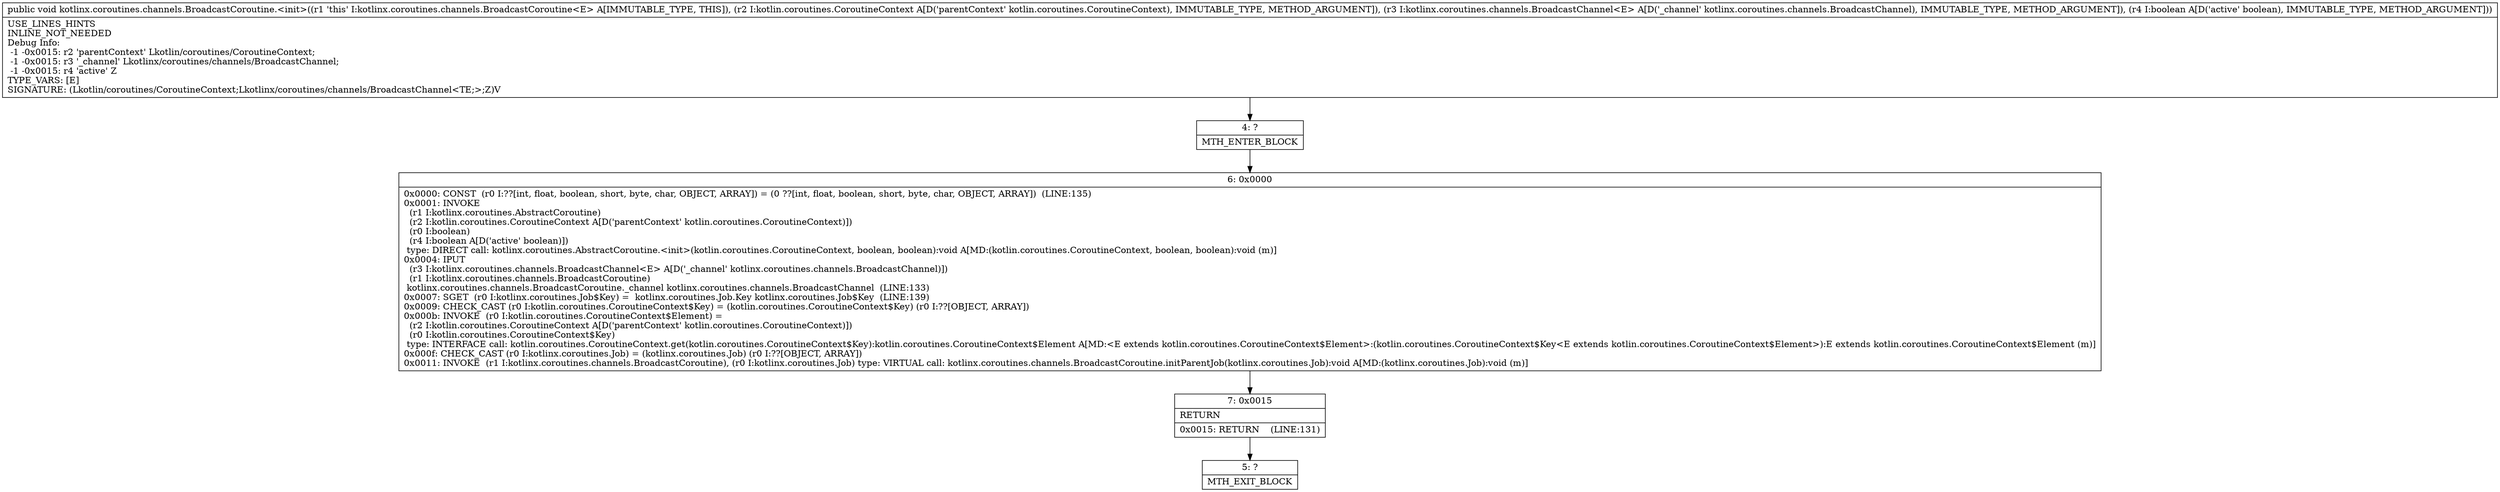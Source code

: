 digraph "CFG forkotlinx.coroutines.channels.BroadcastCoroutine.\<init\>(Lkotlin\/coroutines\/CoroutineContext;Lkotlinx\/coroutines\/channels\/BroadcastChannel;Z)V" {
Node_4 [shape=record,label="{4\:\ ?|MTH_ENTER_BLOCK\l}"];
Node_6 [shape=record,label="{6\:\ 0x0000|0x0000: CONST  (r0 I:??[int, float, boolean, short, byte, char, OBJECT, ARRAY]) = (0 ??[int, float, boolean, short, byte, char, OBJECT, ARRAY])  (LINE:135)\l0x0001: INVOKE  \l  (r1 I:kotlinx.coroutines.AbstractCoroutine)\l  (r2 I:kotlin.coroutines.CoroutineContext A[D('parentContext' kotlin.coroutines.CoroutineContext)])\l  (r0 I:boolean)\l  (r4 I:boolean A[D('active' boolean)])\l type: DIRECT call: kotlinx.coroutines.AbstractCoroutine.\<init\>(kotlin.coroutines.CoroutineContext, boolean, boolean):void A[MD:(kotlin.coroutines.CoroutineContext, boolean, boolean):void (m)]\l0x0004: IPUT  \l  (r3 I:kotlinx.coroutines.channels.BroadcastChannel\<E\> A[D('_channel' kotlinx.coroutines.channels.BroadcastChannel)])\l  (r1 I:kotlinx.coroutines.channels.BroadcastCoroutine)\l kotlinx.coroutines.channels.BroadcastCoroutine._channel kotlinx.coroutines.channels.BroadcastChannel  (LINE:133)\l0x0007: SGET  (r0 I:kotlinx.coroutines.Job$Key) =  kotlinx.coroutines.Job.Key kotlinx.coroutines.Job$Key  (LINE:139)\l0x0009: CHECK_CAST (r0 I:kotlin.coroutines.CoroutineContext$Key) = (kotlin.coroutines.CoroutineContext$Key) (r0 I:??[OBJECT, ARRAY]) \l0x000b: INVOKE  (r0 I:kotlin.coroutines.CoroutineContext$Element) = \l  (r2 I:kotlin.coroutines.CoroutineContext A[D('parentContext' kotlin.coroutines.CoroutineContext)])\l  (r0 I:kotlin.coroutines.CoroutineContext$Key)\l type: INTERFACE call: kotlin.coroutines.CoroutineContext.get(kotlin.coroutines.CoroutineContext$Key):kotlin.coroutines.CoroutineContext$Element A[MD:\<E extends kotlin.coroutines.CoroutineContext$Element\>:(kotlin.coroutines.CoroutineContext$Key\<E extends kotlin.coroutines.CoroutineContext$Element\>):E extends kotlin.coroutines.CoroutineContext$Element (m)]\l0x000f: CHECK_CAST (r0 I:kotlinx.coroutines.Job) = (kotlinx.coroutines.Job) (r0 I:??[OBJECT, ARRAY]) \l0x0011: INVOKE  (r1 I:kotlinx.coroutines.channels.BroadcastCoroutine), (r0 I:kotlinx.coroutines.Job) type: VIRTUAL call: kotlinx.coroutines.channels.BroadcastCoroutine.initParentJob(kotlinx.coroutines.Job):void A[MD:(kotlinx.coroutines.Job):void (m)]\l}"];
Node_7 [shape=record,label="{7\:\ 0x0015|RETURN\l|0x0015: RETURN    (LINE:131)\l}"];
Node_5 [shape=record,label="{5\:\ ?|MTH_EXIT_BLOCK\l}"];
MethodNode[shape=record,label="{public void kotlinx.coroutines.channels.BroadcastCoroutine.\<init\>((r1 'this' I:kotlinx.coroutines.channels.BroadcastCoroutine\<E\> A[IMMUTABLE_TYPE, THIS]), (r2 I:kotlin.coroutines.CoroutineContext A[D('parentContext' kotlin.coroutines.CoroutineContext), IMMUTABLE_TYPE, METHOD_ARGUMENT]), (r3 I:kotlinx.coroutines.channels.BroadcastChannel\<E\> A[D('_channel' kotlinx.coroutines.channels.BroadcastChannel), IMMUTABLE_TYPE, METHOD_ARGUMENT]), (r4 I:boolean A[D('active' boolean), IMMUTABLE_TYPE, METHOD_ARGUMENT]))  | USE_LINES_HINTS\lINLINE_NOT_NEEDED\lDebug Info:\l  \-1 \-0x0015: r2 'parentContext' Lkotlin\/coroutines\/CoroutineContext;\l  \-1 \-0x0015: r3 '_channel' Lkotlinx\/coroutines\/channels\/BroadcastChannel;\l  \-1 \-0x0015: r4 'active' Z\lTYPE_VARS: [E]\lSIGNATURE: (Lkotlin\/coroutines\/CoroutineContext;Lkotlinx\/coroutines\/channels\/BroadcastChannel\<TE;\>;Z)V\l}"];
MethodNode -> Node_4;Node_4 -> Node_6;
Node_6 -> Node_7;
Node_7 -> Node_5;
}

